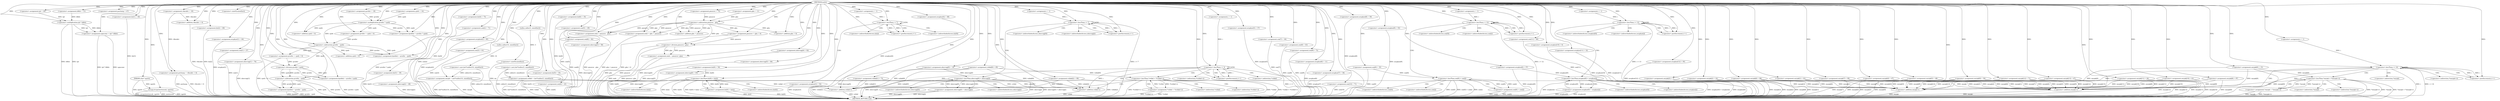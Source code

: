 digraph insfst {  
"4796153459164963464" [label = "(METHOD,insfst)" ]
"4796153459164964031" [label = "(METHOD_RETURN,void)" ]
"4796153459164963465" [label = "(PARAM,char* xgslrh)" ]
"4796153459164963469" [label = "(<operator>.assignment,qvwfev = 18)" ]
"4796153459164963474" [label = "(<operator>.assignment,tjd = 49)" ]
"4796153459164963478" [label = "(<operator>.assignment,porloanp = 47)" ]
"4796153459164963483" [label = "(<operator>.assignment,vlksuktv = 30)" ]
"4796153459164963489" [label = "(<operator>.assignment,bfkth = 13)" ]
"4796153459164963493" [label = "(<operator>.assignment,nryghye[0] = 57)" ]
"4796153459164963498" [label = "(<operator>.assignment,fyi[0] = 54)" ]
"4796153459164963504" [label = "(<operator>.assignment,fyi[1] = 40)" ]
"4796153459164963509" [label = "(<operator>.assignment,fyi[2] = 68)" ]
"4796153459164963514" [label = "(<operator>.assignment,vzhkd = (int*)calloc(3, sizeof(int)))" ]
"4796153459164963516" [label = "(<operator>.cast,(int*)calloc(3, sizeof(int)))" ]
"4796153459164963518" [label = "(calloc,calloc(3, sizeof(int)))" ]
"4796153459164963520" [label = "(<operator>.sizeOf,sizeof(int))" ]
"4796153459164963522" [label = "(<operator>.assignment,porloanp = vlksuktv + 6)" ]
"4796153459164963524" [label = "(<operator>.addition,vlksuktv + 6)" ]
"4796153459164963529" [label = "(<operator>.assignment,cjatb = 14)" ]
"4796153459164963532" [label = "(<operator>.assignment,nryghye[1] = 44)" ]
"4796153459164963538" [label = "(<operator>.assignment,pmzzcw = 75)" ]
"4796153459164963541" [label = "(<operator>.assignment,soe[0] = 35)" ]
"4796153459164963546" [label = "(<operator>.assignment,nbnvrqq[0] = 14)" ]
"4796153459164963552" [label = "(<operator>.assignment,hjuiblnl = qvwfev * cjatb)" ]
"4796153459164963554" [label = "(<operator>.multiplication,qvwfev * cjatb)" ]
"4796153459164963557" [label = "(<operator>.assignment,vzhkd[0] = 85)" ]
"4796153459164963562" [label = "(<operator>.assignment,soe[1] = 27)" ]
"4796153459164963567" [label = "(<operator>.assignment,nbnvrqq[1] = 76)" ]
"4796153459164963573" [label = "(strcpy,strcpy(mwtxxuub, xgslrh))" ]
"4796153459164963576" [label = "(<operator>.assignment,qvwfev = cjatb + 6)" ]
"4796153459164963578" [label = "(<operator>.addition,cjatb + 6)" ]
"4796153459164963581" [label = "(<operator>.assignment,hjuiblnl = qvwfev - cjatb)" ]
"4796153459164963583" [label = "(<operator>.subtraction,qvwfev - cjatb)" ]
"4796153459164963586" [label = "(<operator>.assignment,sgmcomi = tjd * bfkth)" ]
"4796153459164963588" [label = "(<operator>.multiplication,tjd * bfkth)" ]
"4796153459164963591" [label = "(<operator>.assignment,fyi[3] = 39)" ]
"4796153459164963596" [label = "(<operator>.assignment,nbnvrqq[2] = 48)" ]
"4796153459164963601" [label = "(<operator>.assignment,fyi[4] = 75)" ]
"4796153459164963606" [label = "(<operator>.assignment,soe[2] = 71)" ]
"4796153459164963611" [label = "(<operator>.assignment,nryghye[2] = 85)" ]
"4796153459164963616" [label = "(<operator>.assignment,vzhkd[1] = 73)" ]
"4796153459164963621" [label = "(<operator>.assignment,qvwfev = cjatb + 6)" ]
"4796153459164963623" [label = "(<operator>.addition,cjatb + 6)" ]
"4796153459164963626" [label = "(<operator>.assignment,soe[3] = 61)" ]
"4796153459164963631" [label = "(<operator>.assignment,oxyipk = (int*)calloc(14, sizeof(int)))" ]
"4796153459164963633" [label = "(<operator>.cast,(int*)calloc(14, sizeof(int)))" ]
"4796153459164963635" [label = "(calloc,calloc(14, sizeof(int)))" ]
"4796153459164963637" [label = "(<operator>.sizeOf,sizeof(int))" ]
"4796153459164963639" [label = "(<operator>.assignment,hjuiblnl = qvwfev / cjatb)" ]
"4796153459164963641" [label = "(<operator>.division,qvwfev / cjatb)" ]
"4796153459164963644" [label = "(<operator>.assignment,fyi[5] = 35)" ]
"4796153459164963649" [label = "(<operator>.assignment,soe[4] = 23)" ]
"4796153459164963654" [label = "(<operator>.assignment,fyi[6] = 35)" ]
"4796153459164963659" [label = "(<operator>.assignment,soe[5] = 49)" ]
"4796153459164963664" [label = "(<operator>.assignment,soe[6] = 82)" ]
"4796153459164963669" [label = "(<operator>.assignment,nbnvrqq[3] = 58)" ]
"4796153459164963675" [label = "(<operator>.assignment,glm = 11)" ]
"4796153459164963678" [label = "(<operator>.assignment,oxyipk[0] = 15)" ]
"4796153459164963683" [label = "(<operator>.assignment,nbnvrqq[4] = 82)" ]
"4796153459164963689" [label = "(<operator>.assignment,nbnvrqq[5] = 66)" ]
"4796153459164963694" [label = "(<operator>.assignment,oxyipk[1] = 81)" ]
"4796153459164963699" [label = "(<operator>.assignment,nbnvrqq[6] = 65)" ]
"4796153459164963704" [label = "(<operator>.assignment,nryghye[3] = 54)" ]
"4796153459164963709" [label = "(<operator>.assignment,emk = pmzzcw - glm)" ]
"4796153459164963711" [label = "(<operator>.subtraction,pmzzcw - glm)" ]
"4796153459164963714" [label = "(<operator>.assignment,nryghye[4] = 68)" ]
"4796153459164963721" [label = "(<operator>.assignment,i = 1)" ]
"4796153459164963724" [label = "(<operator>.lessThan,i < 7)" ]
"4796153459164963727" [label = "(<operator>.postIncrement,i++)" ]
"4796153459164963731" [label = "(<operator>.lessThan,fyi[0] < fyi[i])" ]
"4796153459164963739" [label = "(<operator>.assignment,fyi[0] = fyi[i])" ]
"4796153459164963746" [label = "(<operator>.assignment,emk = glm + pmzzcw)" ]
"4796153459164963748" [label = "(<operator>.addition,glm + pmzzcw)" ]
"4796153459164963751" [label = "(<operator>.assignment,pmzzcw = glm + 6)" ]
"4796153459164963753" [label = "(<operator>.addition,glm + 6)" ]
"4796153459164963756" [label = "(<operator>.assignment,emk = pmzzcw / glm)" ]
"4796153459164963758" [label = "(<operator>.division,pmzzcw / glm)" ]
"4796153459164963761" [label = "(<operator>.assignment,vzhkd[2] = 99)" ]
"4796153459164963766" [label = "(<operator>.assignment,hjuiblnl = qvwfev - cjatb)" ]
"4796153459164963768" [label = "(<operator>.subtraction,qvwfev - cjatb)" ]
"4796153459164963771" [label = "(<operator>.assignment,nryghye[5] = 57)" ]
"4796153459164963778" [label = "(<operator>.assignment,i = 1)" ]
"4796153459164963781" [label = "(<operator>.lessThan,i < 7)" ]
"4796153459164963784" [label = "(<operator>.postIncrement,i++)" ]
"4796153459164963788" [label = "(<operator>.lessThan,nbnvrqq[0] < nbnvrqq[i])" ]
"4796153459164963796" [label = "(<operator>.assignment,nbnvrqq[0] = nbnvrqq[i])" ]
"4796153459164963803" [label = "(<operator>.assignment,soe[7] = 44)" ]
"4796153459164963808" [label = "(<operator>.assignment,soe[8] = 63)" ]
"4796153459164963813" [label = "(<operator>.assignment,oxyipk[2] = 22)" ]
"4796153459164963818" [label = "(<operator>.assignment,soe[9] = 72)" ]
"4796153459164963825" [label = "(<operator>.assignment,i = 1)" ]
"4796153459164963828" [label = "(<operator>.lessThan,i < 3)" ]
"4796153459164963831" [label = "(<operator>.postIncrement,i++)" ]
"4796153459164963835" [label = "(<operator>.lessThan,*vzhkd < *(vzhkd+i))" ]
"4796153459164963839" [label = "(<operator>.addition,vzhkd+i)" ]
"4796153459164963843" [label = "(<operator>.assignment,*vzhkd = *(vzhkd+i))" ]
"4796153459164963847" [label = "(<operator>.addition,vzhkd+i)" ]
"4796153459164963850" [label = "(<operator>.assignment,nryghye[6] = 11)" ]
"4796153459164963855" [label = "(<operator>.assignment,oxyipk[3] = 7)" ]
"4796153459164963860" [label = "(<operator>.assignment,nryghye[7] = 36)" ]
"4796153459164963865" [label = "(<operator>.assignment,soe[10] = 71)" ]
"4796153459164963870" [label = "(<operator>.assignment,oxyipk[4] = 47)" ]
"4796153459164963875" [label = "(<operator>.assignment,oxyipk[5] = 48)" ]
"4796153459164963880" [label = "(<operator>.assignment,nryghye[8] = 59)" ]
"4796153459164963885" [label = "(<operator>.assignment,nryghye[9] = 93)" ]
"4796153459164963890" [label = "(<operator>.assignment,oxyipk[6] = 88)" ]
"4796153459164963895" [label = "(<operator>.assignment,soe[11] = 89)" ]
"4796153459164963900" [label = "(<operator>.assignment,nryghye[10] = 6)" ]
"4796153459164963905" [label = "(<operator>.assignment,nryghye[11] = 32)" ]
"4796153459164963912" [label = "(<operator>.assignment,i = 1)" ]
"4796153459164963915" [label = "(<operator>.lessThan,i < 12)" ]
"4796153459164963918" [label = "(<operator>.postIncrement,i++)" ]
"4796153459164963922" [label = "(<operator>.lessThan,soe[0] < soe[i])" ]
"4796153459164963930" [label = "(<operator>.assignment,soe[0] = soe[i])" ]
"4796153459164963937" [label = "(<operator>.assignment,nryghye[12] = 95)" ]
"4796153459164963944" [label = "(<operator>.assignment,i = 1)" ]
"4796153459164963947" [label = "(<operator>.lessThan,i < 13)" ]
"4796153459164963950" [label = "(<operator>.postIncrement,i++)" ]
"4796153459164963954" [label = "(<operator>.lessThan,nryghye[0] < nryghye[i])" ]
"4796153459164963962" [label = "(<operator>.assignment,nryghye[0] = nryghye[i])" ]
"4796153459164963969" [label = "(<operator>.assignment,oxyipk[7] = 99)" ]
"4796153459164963974" [label = "(<operator>.assignment,oxyipk[8] = 97)" ]
"4796153459164963979" [label = "(<operator>.assignment,oxyipk[9] = 50)" ]
"4796153459164963984" [label = "(<operator>.assignment,oxyipk[10] = 61)" ]
"4796153459164963989" [label = "(<operator>.assignment,oxyipk[11] = 26)" ]
"4796153459164963994" [label = "(<operator>.assignment,oxyipk[12] = 71)" ]
"4796153459164963999" [label = "(<operator>.assignment,oxyipk[13] = 67)" ]
"4796153459164964006" [label = "(<operator>.assignment,i = 1)" ]
"4796153459164964009" [label = "(<operator>.lessThan,i < 14)" ]
"4796153459164964012" [label = "(<operator>.postIncrement,i++)" ]
"4796153459164964016" [label = "(<operator>.lessThan,*oxyipk < *(oxyipk+i))" ]
"4796153459164964020" [label = "(<operator>.addition,oxyipk+i)" ]
"4796153459164964024" [label = "(<operator>.assignment,*oxyipk = *(oxyipk+i))" ]
"4796153459164964028" [label = "(<operator>.addition,oxyipk+i)" ]
"4796153459164963732" [label = "(<operator>.indirectIndexAccess,fyi[0])" ]
"4796153459164963735" [label = "(<operator>.indirectIndexAccess,fyi[i])" ]
"4796153459164963740" [label = "(<operator>.indirectIndexAccess,fyi[0])" ]
"4796153459164963743" [label = "(<operator>.indirectIndexAccess,fyi[i])" ]
"4796153459164963789" [label = "(<operator>.indirectIndexAccess,nbnvrqq[0])" ]
"4796153459164963792" [label = "(<operator>.indirectIndexAccess,nbnvrqq[i])" ]
"4796153459164963797" [label = "(<operator>.indirectIndexAccess,nbnvrqq[0])" ]
"4796153459164963800" [label = "(<operator>.indirectIndexAccess,nbnvrqq[i])" ]
"4796153459164963836" [label = "(<operator>.indirection,*vzhkd)" ]
"4796153459164963838" [label = "(<operator>.indirection,*(vzhkd+i))" ]
"4796153459164963844" [label = "(<operator>.indirection,*vzhkd)" ]
"4796153459164963846" [label = "(<operator>.indirection,*(vzhkd+i))" ]
"4796153459164963923" [label = "(<operator>.indirectIndexAccess,soe[0])" ]
"4796153459164963926" [label = "(<operator>.indirectIndexAccess,soe[i])" ]
"4796153459164963931" [label = "(<operator>.indirectIndexAccess,soe[0])" ]
"4796153459164963934" [label = "(<operator>.indirectIndexAccess,soe[i])" ]
"4796153459164963955" [label = "(<operator>.indirectIndexAccess,nryghye[0])" ]
"4796153459164963958" [label = "(<operator>.indirectIndexAccess,nryghye[i])" ]
"4796153459164963963" [label = "(<operator>.indirectIndexAccess,nryghye[0])" ]
"4796153459164963966" [label = "(<operator>.indirectIndexAccess,nryghye[i])" ]
"4796153459164964017" [label = "(<operator>.indirection,*oxyipk)" ]
"4796153459164964019" [label = "(<operator>.indirection,*(oxyipk+i))" ]
"4796153459164964025" [label = "(<operator>.indirection,*oxyipk)" ]
"4796153459164964027" [label = "(<operator>.indirection,*(oxyipk+i))" ]
  "4796153459164963880" -> "4796153459164964031"  [ label = "DDG: nryghye[8]"] 
  "4796153459164963922" -> "4796153459164964031"  [ label = "DDG: soe[0]"] 
  "4796153459164963922" -> "4796153459164964031"  [ label = "DDG: soe[0] < soe[i]"] 
  "4796153459164963969" -> "4796153459164964031"  [ label = "DDG: oxyipk[7]"] 
  "4796153459164963557" -> "4796153459164964031"  [ label = "DDG: vzhkd[0]"] 
  "4796153459164963796" -> "4796153459164964031"  [ label = "DDG: nbnvrqq[i]"] 
  "4796153459164963621" -> "4796153459164964031"  [ label = "DDG: cjatb + 6"] 
  "4796153459164963937" -> "4796153459164964031"  [ label = "DDG: nryghye[12]"] 
  "4796153459164963639" -> "4796153459164964031"  [ label = "DDG: qvwfev / cjatb"] 
  "4796153459164963541" -> "4796153459164964031"  [ label = "DDG: soe[0]"] 
  "4796153459164963994" -> "4796153459164964031"  [ label = "DDG: oxyipk[12]"] 
  "4796153459164963586" -> "4796153459164964031"  [ label = "DDG: tjd * bfkth"] 
  "4796153459164963546" -> "4796153459164964031"  [ label = "DDG: nbnvrqq[0]"] 
  "4796153459164963588" -> "4796153459164964031"  [ label = "DDG: bfkth"] 
  "4796153459164963509" -> "4796153459164964031"  [ label = "DDG: fyi[2]"] 
  "4796153459164964016" -> "4796153459164964031"  [ label = "DDG: *(oxyipk+i)"] 
  "4796153459164963746" -> "4796153459164964031"  [ label = "DDG: glm + pmzzcw"] 
  "4796153459164963669" -> "4796153459164964031"  [ label = "DDG: nbnvrqq[3]"] 
  "4796153459164963766" -> "4796153459164964031"  [ label = "DDG: hjuiblnl"] 
  "4796153459164964024" -> "4796153459164964031"  [ label = "DDG: *oxyipk"] 
  "4796153459164963788" -> "4796153459164964031"  [ label = "DDG: nbnvrqq[i]"] 
  "4796153459164964016" -> "4796153459164964031"  [ label = "DDG: *oxyipk"] 
  "4796153459164963954" -> "4796153459164964031"  [ label = "DDG: nryghye[0] < nryghye[i]"] 
  "4796153459164963847" -> "4796153459164964031"  [ label = "DDG: vzhkd"] 
  "4796153459164963631" -> "4796153459164964031"  [ label = "DDG: oxyipk"] 
  "4796153459164963771" -> "4796153459164964031"  [ label = "DDG: nryghye[5]"] 
  "4796153459164963649" -> "4796153459164964031"  [ label = "DDG: soe[4]"] 
  "4796153459164963659" -> "4796153459164964031"  [ label = "DDG: soe[5]"] 
  "4796153459164963989" -> "4796153459164964031"  [ label = "DDG: oxyipk[11]"] 
  "4796153459164963524" -> "4796153459164964031"  [ label = "DDG: vlksuktv"] 
  "4796153459164963731" -> "4796153459164964031"  [ label = "DDG: fyi[i]"] 
  "4796153459164964016" -> "4796153459164964031"  [ label = "DDG: *oxyipk < *(oxyipk+i)"] 
  "4796153459164963596" -> "4796153459164964031"  [ label = "DDG: nbnvrqq[2]"] 
  "4796153459164963843" -> "4796153459164964031"  [ label = "DDG: *(vzhkd+i)"] 
  "4796153459164963731" -> "4796153459164964031"  [ label = "DDG: fyi[0]"] 
  "4796153459164963999" -> "4796153459164964031"  [ label = "DDG: oxyipk[13]"] 
  "4796153459164963498" -> "4796153459164964031"  [ label = "DDG: fyi[0]"] 
  "4796153459164964009" -> "4796153459164964031"  [ label = "DDG: i < 14"] 
  "4796153459164963962" -> "4796153459164964031"  [ label = "DDG: nryghye[0]"] 
  "4796153459164963588" -> "4796153459164964031"  [ label = "DDG: tjd"] 
  "4796153459164963761" -> "4796153459164964031"  [ label = "DDG: vzhkd[2]"] 
  "4796153459164963974" -> "4796153459164964031"  [ label = "DDG: oxyipk[8]"] 
  "4796153459164963522" -> "4796153459164964031"  [ label = "DDG: vlksuktv + 6"] 
  "4796153459164963922" -> "4796153459164964031"  [ label = "DDG: soe[i]"] 
  "4796153459164963552" -> "4796153459164964031"  [ label = "DDG: qvwfev * cjatb"] 
  "4796153459164963704" -> "4796153459164964031"  [ label = "DDG: nryghye[3]"] 
  "4796153459164963954" -> "4796153459164964031"  [ label = "DDG: nryghye[0]"] 
  "4796153459164963875" -> "4796153459164964031"  [ label = "DDG: oxyipk[5]"] 
  "4796153459164963739" -> "4796153459164964031"  [ label = "DDG: fyi[i]"] 
  "4796153459164963514" -> "4796153459164964031"  [ label = "DDG: (int*)calloc(3, sizeof(int))"] 
  "4796153459164963626" -> "4796153459164964031"  [ label = "DDG: soe[3]"] 
  "4796153459164963756" -> "4796153459164964031"  [ label = "DDG: pmzzcw / glm"] 
  "4796153459164964020" -> "4796153459164964031"  [ label = "DDG: oxyipk"] 
  "4796153459164963586" -> "4796153459164964031"  [ label = "DDG: sgmcomi"] 
  "4796153459164963803" -> "4796153459164964031"  [ label = "DDG: soe[7]"] 
  "4796153459164963694" -> "4796153459164964031"  [ label = "DDG: oxyipk[1]"] 
  "4796153459164963768" -> "4796153459164964031"  [ label = "DDG: cjatb"] 
  "4796153459164963835" -> "4796153459164964031"  [ label = "DDG: *vzhkd"] 
  "4796153459164963835" -> "4796153459164964031"  [ label = "DDG: *vzhkd < *(vzhkd+i)"] 
  "4796153459164963865" -> "4796153459164964031"  [ label = "DDG: soe[10]"] 
  "4796153459164963601" -> "4796153459164964031"  [ label = "DDG: fyi[4]"] 
  "4796153459164963930" -> "4796153459164964031"  [ label = "DDG: soe[i]"] 
  "4796153459164963689" -> "4796153459164964031"  [ label = "DDG: nbnvrqq[5]"] 
  "4796153459164963839" -> "4796153459164964031"  [ label = "DDG: vzhkd"] 
  "4796153459164963756" -> "4796153459164964031"  [ label = "DDG: emk"] 
  "4796153459164963813" -> "4796153459164964031"  [ label = "DDG: oxyipk[2]"] 
  "4796153459164963532" -> "4796153459164964031"  [ label = "DDG: nryghye[1]"] 
  "4796153459164963818" -> "4796153459164964031"  [ label = "DDG: soe[9]"] 
  "4796153459164963514" -> "4796153459164964031"  [ label = "DDG: vzhkd"] 
  "4796153459164963573" -> "4796153459164964031"  [ label = "DDG: xgslrh"] 
  "4796153459164963758" -> "4796153459164964031"  [ label = "DDG: pmzzcw"] 
  "4796153459164963781" -> "4796153459164964031"  [ label = "DDG: i < 7"] 
  "4796153459164963766" -> "4796153459164964031"  [ label = "DDG: qvwfev - cjatb"] 
  "4796153459164963678" -> "4796153459164964031"  [ label = "DDG: oxyipk[0]"] 
  "4796153459164964028" -> "4796153459164964031"  [ label = "DDG: oxyipk"] 
  "4796153459164963562" -> "4796153459164964031"  [ label = "DDG: soe[1]"] 
  "4796153459164964024" -> "4796153459164964031"  [ label = "DDG: *(oxyipk+i)"] 
  "4796153459164963828" -> "4796153459164964031"  [ label = "DDG: i < 3"] 
  "4796153459164963731" -> "4796153459164964031"  [ label = "DDG: fyi[0] < fyi[i]"] 
  "4796153459164963984" -> "4796153459164964031"  [ label = "DDG: oxyipk[10]"] 
  "4796153459164963843" -> "4796153459164964031"  [ label = "DDG: *vzhkd"] 
  "4796153459164963885" -> "4796153459164964031"  [ label = "DDG: nryghye[9]"] 
  "4796153459164963739" -> "4796153459164964031"  [ label = "DDG: fyi[0]"] 
  "4796153459164963465" -> "4796153459164964031"  [ label = "DDG: xgslrh"] 
  "4796153459164963714" -> "4796153459164964031"  [ label = "DDG: nryghye[4]"] 
  "4796153459164963637" -> "4796153459164964031"  [ label = "DDG: int"] 
  "4796153459164963962" -> "4796153459164964031"  [ label = "DDG: nryghye[i]"] 
  "4796153459164963616" -> "4796153459164964031"  [ label = "DDG: vzhkd[1]"] 
  "4796153459164963644" -> "4796153459164964031"  [ label = "DDG: fyi[5]"] 
  "4796153459164963493" -> "4796153459164964031"  [ label = "DDG: nryghye[0]"] 
  "4796153459164963758" -> "4796153459164964031"  [ label = "DDG: glm"] 
  "4796153459164963683" -> "4796153459164964031"  [ label = "DDG: nbnvrqq[4]"] 
  "4796153459164963860" -> "4796153459164964031"  [ label = "DDG: nryghye[7]"] 
  "4796153459164963788" -> "4796153459164964031"  [ label = "DDG: nbnvrqq[0] < nbnvrqq[i]"] 
  "4796153459164963905" -> "4796153459164964031"  [ label = "DDG: nryghye[11]"] 
  "4796153459164963699" -> "4796153459164964031"  [ label = "DDG: nbnvrqq[6]"] 
  "4796153459164963709" -> "4796153459164964031"  [ label = "DDG: pmzzcw - glm"] 
  "4796153459164963900" -> "4796153459164964031"  [ label = "DDG: nryghye[10]"] 
  "4796153459164963947" -> "4796153459164964031"  [ label = "DDG: i < 13"] 
  "4796153459164963954" -> "4796153459164964031"  [ label = "DDG: nryghye[i]"] 
  "4796153459164963870" -> "4796153459164964031"  [ label = "DDG: oxyipk[4]"] 
  "4796153459164963930" -> "4796153459164964031"  [ label = "DDG: soe[0]"] 
  "4796153459164963890" -> "4796153459164964031"  [ label = "DDG: oxyipk[6]"] 
  "4796153459164963591" -> "4796153459164964031"  [ label = "DDG: fyi[3]"] 
  "4796153459164963808" -> "4796153459164964031"  [ label = "DDG: soe[8]"] 
  "4796153459164963654" -> "4796153459164964031"  [ label = "DDG: fyi[6]"] 
  "4796153459164963611" -> "4796153459164964031"  [ label = "DDG: nryghye[2]"] 
  "4796153459164963850" -> "4796153459164964031"  [ label = "DDG: nryghye[6]"] 
  "4796153459164964009" -> "4796153459164964031"  [ label = "DDG: i"] 
  "4796153459164963895" -> "4796153459164964031"  [ label = "DDG: soe[11]"] 
  "4796153459164963796" -> "4796153459164964031"  [ label = "DDG: nbnvrqq[0]"] 
  "4796153459164963915" -> "4796153459164964031"  [ label = "DDG: i < 12"] 
  "4796153459164963633" -> "4796153459164964031"  [ label = "DDG: calloc(14, sizeof(int))"] 
  "4796153459164963631" -> "4796153459164964031"  [ label = "DDG: (int*)calloc(14, sizeof(int))"] 
  "4796153459164963751" -> "4796153459164964031"  [ label = "DDG: glm + 6"] 
  "4796153459164963788" -> "4796153459164964031"  [ label = "DDG: nbnvrqq[0]"] 
  "4796153459164963835" -> "4796153459164964031"  [ label = "DDG: *(vzhkd+i)"] 
  "4796153459164963606" -> "4796153459164964031"  [ label = "DDG: soe[2]"] 
  "4796153459164963855" -> "4796153459164964031"  [ label = "DDG: oxyipk[3]"] 
  "4796153459164963979" -> "4796153459164964031"  [ label = "DDG: oxyipk[9]"] 
  "4796153459164963567" -> "4796153459164964031"  [ label = "DDG: nbnvrqq[1]"] 
  "4796153459164963516" -> "4796153459164964031"  [ label = "DDG: calloc(3, sizeof(int))"] 
  "4796153459164963504" -> "4796153459164964031"  [ label = "DDG: fyi[1]"] 
  "4796153459164963768" -> "4796153459164964031"  [ label = "DDG: qvwfev"] 
  "4796153459164963522" -> "4796153459164964031"  [ label = "DDG: porloanp"] 
  "4796153459164963573" -> "4796153459164964031"  [ label = "DDG: strcpy(mwtxxuub, xgslrh)"] 
  "4796153459164963664" -> "4796153459164964031"  [ label = "DDG: soe[6]"] 
  "4796153459164963573" -> "4796153459164964031"  [ label = "DDG: mwtxxuub"] 
  "4796153459164963464" -> "4796153459164963465"  [ label = "DDG: "] 
  "4796153459164963464" -> "4796153459164963469"  [ label = "DDG: "] 
  "4796153459164963464" -> "4796153459164963474"  [ label = "DDG: "] 
  "4796153459164963464" -> "4796153459164963478"  [ label = "DDG: "] 
  "4796153459164963464" -> "4796153459164963483"  [ label = "DDG: "] 
  "4796153459164963464" -> "4796153459164963489"  [ label = "DDG: "] 
  "4796153459164963464" -> "4796153459164963493"  [ label = "DDG: "] 
  "4796153459164963464" -> "4796153459164963498"  [ label = "DDG: "] 
  "4796153459164963464" -> "4796153459164963504"  [ label = "DDG: "] 
  "4796153459164963464" -> "4796153459164963509"  [ label = "DDG: "] 
  "4796153459164963516" -> "4796153459164963514"  [ label = "DDG: calloc(3, sizeof(int))"] 
  "4796153459164963464" -> "4796153459164963514"  [ label = "DDG: "] 
  "4796153459164963518" -> "4796153459164963516"  [ label = "DDG: 3"] 
  "4796153459164963464" -> "4796153459164963518"  [ label = "DDG: "] 
  "4796153459164963464" -> "4796153459164963520"  [ label = "DDG: "] 
  "4796153459164963483" -> "4796153459164963522"  [ label = "DDG: vlksuktv"] 
  "4796153459164963464" -> "4796153459164963522"  [ label = "DDG: "] 
  "4796153459164963483" -> "4796153459164963524"  [ label = "DDG: vlksuktv"] 
  "4796153459164963464" -> "4796153459164963524"  [ label = "DDG: "] 
  "4796153459164963464" -> "4796153459164963529"  [ label = "DDG: "] 
  "4796153459164963464" -> "4796153459164963532"  [ label = "DDG: "] 
  "4796153459164963464" -> "4796153459164963538"  [ label = "DDG: "] 
  "4796153459164963464" -> "4796153459164963541"  [ label = "DDG: "] 
  "4796153459164963464" -> "4796153459164963546"  [ label = "DDG: "] 
  "4796153459164963554" -> "4796153459164963552"  [ label = "DDG: qvwfev"] 
  "4796153459164963554" -> "4796153459164963552"  [ label = "DDG: cjatb"] 
  "4796153459164963464" -> "4796153459164963552"  [ label = "DDG: "] 
  "4796153459164963469" -> "4796153459164963554"  [ label = "DDG: qvwfev"] 
  "4796153459164963464" -> "4796153459164963554"  [ label = "DDG: "] 
  "4796153459164963529" -> "4796153459164963554"  [ label = "DDG: cjatb"] 
  "4796153459164963464" -> "4796153459164963557"  [ label = "DDG: "] 
  "4796153459164963464" -> "4796153459164963562"  [ label = "DDG: "] 
  "4796153459164963464" -> "4796153459164963567"  [ label = "DDG: "] 
  "4796153459164963464" -> "4796153459164963573"  [ label = "DDG: "] 
  "4796153459164963465" -> "4796153459164963573"  [ label = "DDG: xgslrh"] 
  "4796153459164963554" -> "4796153459164963576"  [ label = "DDG: cjatb"] 
  "4796153459164963464" -> "4796153459164963576"  [ label = "DDG: "] 
  "4796153459164963554" -> "4796153459164963578"  [ label = "DDG: cjatb"] 
  "4796153459164963464" -> "4796153459164963578"  [ label = "DDG: "] 
  "4796153459164963583" -> "4796153459164963581"  [ label = "DDG: qvwfev"] 
  "4796153459164963583" -> "4796153459164963581"  [ label = "DDG: cjatb"] 
  "4796153459164963464" -> "4796153459164963581"  [ label = "DDG: "] 
  "4796153459164963576" -> "4796153459164963583"  [ label = "DDG: qvwfev"] 
  "4796153459164963464" -> "4796153459164963583"  [ label = "DDG: "] 
  "4796153459164963554" -> "4796153459164963583"  [ label = "DDG: cjatb"] 
  "4796153459164963588" -> "4796153459164963586"  [ label = "DDG: tjd"] 
  "4796153459164963588" -> "4796153459164963586"  [ label = "DDG: bfkth"] 
  "4796153459164963464" -> "4796153459164963586"  [ label = "DDG: "] 
  "4796153459164963474" -> "4796153459164963588"  [ label = "DDG: tjd"] 
  "4796153459164963464" -> "4796153459164963588"  [ label = "DDG: "] 
  "4796153459164963489" -> "4796153459164963588"  [ label = "DDG: bfkth"] 
  "4796153459164963464" -> "4796153459164963591"  [ label = "DDG: "] 
  "4796153459164963464" -> "4796153459164963596"  [ label = "DDG: "] 
  "4796153459164963464" -> "4796153459164963601"  [ label = "DDG: "] 
  "4796153459164963464" -> "4796153459164963606"  [ label = "DDG: "] 
  "4796153459164963464" -> "4796153459164963611"  [ label = "DDG: "] 
  "4796153459164963464" -> "4796153459164963616"  [ label = "DDG: "] 
  "4796153459164963583" -> "4796153459164963621"  [ label = "DDG: cjatb"] 
  "4796153459164963464" -> "4796153459164963621"  [ label = "DDG: "] 
  "4796153459164963583" -> "4796153459164963623"  [ label = "DDG: cjatb"] 
  "4796153459164963464" -> "4796153459164963623"  [ label = "DDG: "] 
  "4796153459164963464" -> "4796153459164963626"  [ label = "DDG: "] 
  "4796153459164963633" -> "4796153459164963631"  [ label = "DDG: calloc(14, sizeof(int))"] 
  "4796153459164963464" -> "4796153459164963631"  [ label = "DDG: "] 
  "4796153459164963635" -> "4796153459164963633"  [ label = "DDG: 14"] 
  "4796153459164963464" -> "4796153459164963635"  [ label = "DDG: "] 
  "4796153459164963464" -> "4796153459164963637"  [ label = "DDG: "] 
  "4796153459164963641" -> "4796153459164963639"  [ label = "DDG: qvwfev"] 
  "4796153459164963641" -> "4796153459164963639"  [ label = "DDG: cjatb"] 
  "4796153459164963464" -> "4796153459164963639"  [ label = "DDG: "] 
  "4796153459164963621" -> "4796153459164963641"  [ label = "DDG: qvwfev"] 
  "4796153459164963464" -> "4796153459164963641"  [ label = "DDG: "] 
  "4796153459164963583" -> "4796153459164963641"  [ label = "DDG: cjatb"] 
  "4796153459164963464" -> "4796153459164963644"  [ label = "DDG: "] 
  "4796153459164963464" -> "4796153459164963649"  [ label = "DDG: "] 
  "4796153459164963464" -> "4796153459164963654"  [ label = "DDG: "] 
  "4796153459164963464" -> "4796153459164963659"  [ label = "DDG: "] 
  "4796153459164963464" -> "4796153459164963664"  [ label = "DDG: "] 
  "4796153459164963464" -> "4796153459164963669"  [ label = "DDG: "] 
  "4796153459164963464" -> "4796153459164963675"  [ label = "DDG: "] 
  "4796153459164963464" -> "4796153459164963678"  [ label = "DDG: "] 
  "4796153459164963464" -> "4796153459164963683"  [ label = "DDG: "] 
  "4796153459164963464" -> "4796153459164963689"  [ label = "DDG: "] 
  "4796153459164963464" -> "4796153459164963694"  [ label = "DDG: "] 
  "4796153459164963464" -> "4796153459164963699"  [ label = "DDG: "] 
  "4796153459164963464" -> "4796153459164963704"  [ label = "DDG: "] 
  "4796153459164963711" -> "4796153459164963709"  [ label = "DDG: pmzzcw"] 
  "4796153459164963711" -> "4796153459164963709"  [ label = "DDG: glm"] 
  "4796153459164963464" -> "4796153459164963709"  [ label = "DDG: "] 
  "4796153459164963538" -> "4796153459164963711"  [ label = "DDG: pmzzcw"] 
  "4796153459164963464" -> "4796153459164963711"  [ label = "DDG: "] 
  "4796153459164963675" -> "4796153459164963711"  [ label = "DDG: glm"] 
  "4796153459164963464" -> "4796153459164963714"  [ label = "DDG: "] 
  "4796153459164963464" -> "4796153459164963721"  [ label = "DDG: "] 
  "4796153459164963721" -> "4796153459164963724"  [ label = "DDG: i"] 
  "4796153459164963727" -> "4796153459164963724"  [ label = "DDG: i"] 
  "4796153459164963464" -> "4796153459164963724"  [ label = "DDG: "] 
  "4796153459164963724" -> "4796153459164963727"  [ label = "DDG: i"] 
  "4796153459164963464" -> "4796153459164963727"  [ label = "DDG: "] 
  "4796153459164963739" -> "4796153459164963731"  [ label = "DDG: fyi[0]"] 
  "4796153459164963498" -> "4796153459164963731"  [ label = "DDG: fyi[0]"] 
  "4796153459164963731" -> "4796153459164963739"  [ label = "DDG: fyi[i]"] 
  "4796153459164963711" -> "4796153459164963746"  [ label = "DDG: glm"] 
  "4796153459164963464" -> "4796153459164963746"  [ label = "DDG: "] 
  "4796153459164963711" -> "4796153459164963746"  [ label = "DDG: pmzzcw"] 
  "4796153459164963711" -> "4796153459164963748"  [ label = "DDG: glm"] 
  "4796153459164963464" -> "4796153459164963748"  [ label = "DDG: "] 
  "4796153459164963711" -> "4796153459164963748"  [ label = "DDG: pmzzcw"] 
  "4796153459164963464" -> "4796153459164963751"  [ label = "DDG: "] 
  "4796153459164963711" -> "4796153459164963751"  [ label = "DDG: glm"] 
  "4796153459164963464" -> "4796153459164963753"  [ label = "DDG: "] 
  "4796153459164963711" -> "4796153459164963753"  [ label = "DDG: glm"] 
  "4796153459164963758" -> "4796153459164963756"  [ label = "DDG: pmzzcw"] 
  "4796153459164963758" -> "4796153459164963756"  [ label = "DDG: glm"] 
  "4796153459164963464" -> "4796153459164963756"  [ label = "DDG: "] 
  "4796153459164963751" -> "4796153459164963758"  [ label = "DDG: pmzzcw"] 
  "4796153459164963464" -> "4796153459164963758"  [ label = "DDG: "] 
  "4796153459164963711" -> "4796153459164963758"  [ label = "DDG: glm"] 
  "4796153459164963464" -> "4796153459164963761"  [ label = "DDG: "] 
  "4796153459164963768" -> "4796153459164963766"  [ label = "DDG: qvwfev"] 
  "4796153459164963768" -> "4796153459164963766"  [ label = "DDG: cjatb"] 
  "4796153459164963464" -> "4796153459164963766"  [ label = "DDG: "] 
  "4796153459164963641" -> "4796153459164963768"  [ label = "DDG: qvwfev"] 
  "4796153459164963464" -> "4796153459164963768"  [ label = "DDG: "] 
  "4796153459164963641" -> "4796153459164963768"  [ label = "DDG: cjatb"] 
  "4796153459164963464" -> "4796153459164963771"  [ label = "DDG: "] 
  "4796153459164963464" -> "4796153459164963778"  [ label = "DDG: "] 
  "4796153459164963778" -> "4796153459164963781"  [ label = "DDG: i"] 
  "4796153459164963784" -> "4796153459164963781"  [ label = "DDG: i"] 
  "4796153459164963464" -> "4796153459164963781"  [ label = "DDG: "] 
  "4796153459164963781" -> "4796153459164963784"  [ label = "DDG: i"] 
  "4796153459164963464" -> "4796153459164963784"  [ label = "DDG: "] 
  "4796153459164963546" -> "4796153459164963788"  [ label = "DDG: nbnvrqq[0]"] 
  "4796153459164963796" -> "4796153459164963788"  [ label = "DDG: nbnvrqq[0]"] 
  "4796153459164963788" -> "4796153459164963796"  [ label = "DDG: nbnvrqq[i]"] 
  "4796153459164963464" -> "4796153459164963803"  [ label = "DDG: "] 
  "4796153459164963464" -> "4796153459164963808"  [ label = "DDG: "] 
  "4796153459164963464" -> "4796153459164963813"  [ label = "DDG: "] 
  "4796153459164963464" -> "4796153459164963818"  [ label = "DDG: "] 
  "4796153459164963464" -> "4796153459164963825"  [ label = "DDG: "] 
  "4796153459164963825" -> "4796153459164963828"  [ label = "DDG: i"] 
  "4796153459164963831" -> "4796153459164963828"  [ label = "DDG: i"] 
  "4796153459164963464" -> "4796153459164963828"  [ label = "DDG: "] 
  "4796153459164963464" -> "4796153459164963831"  [ label = "DDG: "] 
  "4796153459164963828" -> "4796153459164963831"  [ label = "DDG: i"] 
  "4796153459164963557" -> "4796153459164963835"  [ label = "DDG: vzhkd[0]"] 
  "4796153459164963843" -> "4796153459164963835"  [ label = "DDG: *vzhkd"] 
  "4796153459164963557" -> "4796153459164963839"  [ label = "DDG: vzhkd[0]"] 
  "4796153459164963761" -> "4796153459164963839"  [ label = "DDG: vzhkd[2]"] 
  "4796153459164963514" -> "4796153459164963839"  [ label = "DDG: vzhkd"] 
  "4796153459164963616" -> "4796153459164963839"  [ label = "DDG: vzhkd[1]"] 
  "4796153459164963464" -> "4796153459164963839"  [ label = "DDG: "] 
  "4796153459164963828" -> "4796153459164963839"  [ label = "DDG: i"] 
  "4796153459164963835" -> "4796153459164963843"  [ label = "DDG: *(vzhkd+i)"] 
  "4796153459164963557" -> "4796153459164963847"  [ label = "DDG: vzhkd[0]"] 
  "4796153459164963761" -> "4796153459164963847"  [ label = "DDG: vzhkd[2]"] 
  "4796153459164963616" -> "4796153459164963847"  [ label = "DDG: vzhkd[1]"] 
  "4796153459164963464" -> "4796153459164963847"  [ label = "DDG: "] 
  "4796153459164963514" -> "4796153459164963847"  [ label = "DDG: vzhkd"] 
  "4796153459164963828" -> "4796153459164963847"  [ label = "DDG: i"] 
  "4796153459164963464" -> "4796153459164963850"  [ label = "DDG: "] 
  "4796153459164963464" -> "4796153459164963855"  [ label = "DDG: "] 
  "4796153459164963464" -> "4796153459164963860"  [ label = "DDG: "] 
  "4796153459164963464" -> "4796153459164963865"  [ label = "DDG: "] 
  "4796153459164963464" -> "4796153459164963870"  [ label = "DDG: "] 
  "4796153459164963464" -> "4796153459164963875"  [ label = "DDG: "] 
  "4796153459164963464" -> "4796153459164963880"  [ label = "DDG: "] 
  "4796153459164963464" -> "4796153459164963885"  [ label = "DDG: "] 
  "4796153459164963464" -> "4796153459164963890"  [ label = "DDG: "] 
  "4796153459164963464" -> "4796153459164963895"  [ label = "DDG: "] 
  "4796153459164963464" -> "4796153459164963900"  [ label = "DDG: "] 
  "4796153459164963464" -> "4796153459164963905"  [ label = "DDG: "] 
  "4796153459164963464" -> "4796153459164963912"  [ label = "DDG: "] 
  "4796153459164963912" -> "4796153459164963915"  [ label = "DDG: i"] 
  "4796153459164963918" -> "4796153459164963915"  [ label = "DDG: i"] 
  "4796153459164963464" -> "4796153459164963915"  [ label = "DDG: "] 
  "4796153459164963915" -> "4796153459164963918"  [ label = "DDG: i"] 
  "4796153459164963464" -> "4796153459164963918"  [ label = "DDG: "] 
  "4796153459164963541" -> "4796153459164963922"  [ label = "DDG: soe[0]"] 
  "4796153459164963930" -> "4796153459164963922"  [ label = "DDG: soe[0]"] 
  "4796153459164963922" -> "4796153459164963930"  [ label = "DDG: soe[i]"] 
  "4796153459164963464" -> "4796153459164963937"  [ label = "DDG: "] 
  "4796153459164963464" -> "4796153459164963944"  [ label = "DDG: "] 
  "4796153459164963950" -> "4796153459164963947"  [ label = "DDG: i"] 
  "4796153459164963944" -> "4796153459164963947"  [ label = "DDG: i"] 
  "4796153459164963464" -> "4796153459164963947"  [ label = "DDG: "] 
  "4796153459164963947" -> "4796153459164963950"  [ label = "DDG: i"] 
  "4796153459164963464" -> "4796153459164963950"  [ label = "DDG: "] 
  "4796153459164963962" -> "4796153459164963954"  [ label = "DDG: nryghye[0]"] 
  "4796153459164963493" -> "4796153459164963954"  [ label = "DDG: nryghye[0]"] 
  "4796153459164963954" -> "4796153459164963962"  [ label = "DDG: nryghye[i]"] 
  "4796153459164963464" -> "4796153459164963969"  [ label = "DDG: "] 
  "4796153459164963464" -> "4796153459164963974"  [ label = "DDG: "] 
  "4796153459164963464" -> "4796153459164963979"  [ label = "DDG: "] 
  "4796153459164963464" -> "4796153459164963984"  [ label = "DDG: "] 
  "4796153459164963464" -> "4796153459164963989"  [ label = "DDG: "] 
  "4796153459164963464" -> "4796153459164963994"  [ label = "DDG: "] 
  "4796153459164963464" -> "4796153459164963999"  [ label = "DDG: "] 
  "4796153459164963464" -> "4796153459164964006"  [ label = "DDG: "] 
  "4796153459164964006" -> "4796153459164964009"  [ label = "DDG: i"] 
  "4796153459164964012" -> "4796153459164964009"  [ label = "DDG: i"] 
  "4796153459164963464" -> "4796153459164964009"  [ label = "DDG: "] 
  "4796153459164963464" -> "4796153459164964012"  [ label = "DDG: "] 
  "4796153459164964009" -> "4796153459164964012"  [ label = "DDG: i"] 
  "4796153459164963678" -> "4796153459164964016"  [ label = "DDG: oxyipk[0]"] 
  "4796153459164964024" -> "4796153459164964016"  [ label = "DDG: *oxyipk"] 
  "4796153459164963969" -> "4796153459164964020"  [ label = "DDG: oxyipk[7]"] 
  "4796153459164963994" -> "4796153459164964020"  [ label = "DDG: oxyipk[12]"] 
  "4796153459164963631" -> "4796153459164964020"  [ label = "DDG: oxyipk"] 
  "4796153459164963989" -> "4796153459164964020"  [ label = "DDG: oxyipk[11]"] 
  "4796153459164963999" -> "4796153459164964020"  [ label = "DDG: oxyipk[13]"] 
  "4796153459164963974" -> "4796153459164964020"  [ label = "DDG: oxyipk[8]"] 
  "4796153459164963875" -> "4796153459164964020"  [ label = "DDG: oxyipk[5]"] 
  "4796153459164963694" -> "4796153459164964020"  [ label = "DDG: oxyipk[1]"] 
  "4796153459164963813" -> "4796153459164964020"  [ label = "DDG: oxyipk[2]"] 
  "4796153459164963984" -> "4796153459164964020"  [ label = "DDG: oxyipk[10]"] 
  "4796153459164963855" -> "4796153459164964020"  [ label = "DDG: oxyipk[3]"] 
  "4796153459164963979" -> "4796153459164964020"  [ label = "DDG: oxyipk[9]"] 
  "4796153459164963678" -> "4796153459164964020"  [ label = "DDG: oxyipk[0]"] 
  "4796153459164963870" -> "4796153459164964020"  [ label = "DDG: oxyipk[4]"] 
  "4796153459164963890" -> "4796153459164964020"  [ label = "DDG: oxyipk[6]"] 
  "4796153459164963464" -> "4796153459164964020"  [ label = "DDG: "] 
  "4796153459164964009" -> "4796153459164964020"  [ label = "DDG: i"] 
  "4796153459164964016" -> "4796153459164964024"  [ label = "DDG: *(oxyipk+i)"] 
  "4796153459164963969" -> "4796153459164964028"  [ label = "DDG: oxyipk[7]"] 
  "4796153459164963994" -> "4796153459164964028"  [ label = "DDG: oxyipk[12]"] 
  "4796153459164963989" -> "4796153459164964028"  [ label = "DDG: oxyipk[11]"] 
  "4796153459164963999" -> "4796153459164964028"  [ label = "DDG: oxyipk[13]"] 
  "4796153459164963974" -> "4796153459164964028"  [ label = "DDG: oxyipk[8]"] 
  "4796153459164963875" -> "4796153459164964028"  [ label = "DDG: oxyipk[5]"] 
  "4796153459164963694" -> "4796153459164964028"  [ label = "DDG: oxyipk[1]"] 
  "4796153459164963813" -> "4796153459164964028"  [ label = "DDG: oxyipk[2]"] 
  "4796153459164963678" -> "4796153459164964028"  [ label = "DDG: oxyipk[0]"] 
  "4796153459164963984" -> "4796153459164964028"  [ label = "DDG: oxyipk[10]"] 
  "4796153459164963855" -> "4796153459164964028"  [ label = "DDG: oxyipk[3]"] 
  "4796153459164963979" -> "4796153459164964028"  [ label = "DDG: oxyipk[9]"] 
  "4796153459164963870" -> "4796153459164964028"  [ label = "DDG: oxyipk[4]"] 
  "4796153459164963890" -> "4796153459164964028"  [ label = "DDG: oxyipk[6]"] 
  "4796153459164963464" -> "4796153459164964028"  [ label = "DDG: "] 
  "4796153459164964009" -> "4796153459164964028"  [ label = "DDG: i"] 
  "4796153459164963724" -> "4796153459164963727"  [ label = "CDG: "] 
  "4796153459164963724" -> "4796153459164963724"  [ label = "CDG: "] 
  "4796153459164963724" -> "4796153459164963735"  [ label = "CDG: "] 
  "4796153459164963724" -> "4796153459164963731"  [ label = "CDG: "] 
  "4796153459164963724" -> "4796153459164963732"  [ label = "CDG: "] 
  "4796153459164963731" -> "4796153459164963743"  [ label = "CDG: "] 
  "4796153459164963731" -> "4796153459164963739"  [ label = "CDG: "] 
  "4796153459164963731" -> "4796153459164963740"  [ label = "CDG: "] 
  "4796153459164963781" -> "4796153459164963789"  [ label = "CDG: "] 
  "4796153459164963781" -> "4796153459164963788"  [ label = "CDG: "] 
  "4796153459164963781" -> "4796153459164963781"  [ label = "CDG: "] 
  "4796153459164963781" -> "4796153459164963792"  [ label = "CDG: "] 
  "4796153459164963781" -> "4796153459164963784"  [ label = "CDG: "] 
  "4796153459164963788" -> "4796153459164963800"  [ label = "CDG: "] 
  "4796153459164963788" -> "4796153459164963797"  [ label = "CDG: "] 
  "4796153459164963788" -> "4796153459164963796"  [ label = "CDG: "] 
  "4796153459164963828" -> "4796153459164963839"  [ label = "CDG: "] 
  "4796153459164963828" -> "4796153459164963838"  [ label = "CDG: "] 
  "4796153459164963828" -> "4796153459164963835"  [ label = "CDG: "] 
  "4796153459164963828" -> "4796153459164963836"  [ label = "CDG: "] 
  "4796153459164963828" -> "4796153459164963831"  [ label = "CDG: "] 
  "4796153459164963828" -> "4796153459164963828"  [ label = "CDG: "] 
  "4796153459164963835" -> "4796153459164963847"  [ label = "CDG: "] 
  "4796153459164963835" -> "4796153459164963846"  [ label = "CDG: "] 
  "4796153459164963835" -> "4796153459164963843"  [ label = "CDG: "] 
  "4796153459164963835" -> "4796153459164963844"  [ label = "CDG: "] 
  "4796153459164963915" -> "4796153459164963918"  [ label = "CDG: "] 
  "4796153459164963915" -> "4796153459164963915"  [ label = "CDG: "] 
  "4796153459164963915" -> "4796153459164963926"  [ label = "CDG: "] 
  "4796153459164963915" -> "4796153459164963923"  [ label = "CDG: "] 
  "4796153459164963915" -> "4796153459164963922"  [ label = "CDG: "] 
  "4796153459164963922" -> "4796153459164963934"  [ label = "CDG: "] 
  "4796153459164963922" -> "4796153459164963931"  [ label = "CDG: "] 
  "4796153459164963922" -> "4796153459164963930"  [ label = "CDG: "] 
  "4796153459164963947" -> "4796153459164963950"  [ label = "CDG: "] 
  "4796153459164963947" -> "4796153459164963947"  [ label = "CDG: "] 
  "4796153459164963947" -> "4796153459164963958"  [ label = "CDG: "] 
  "4796153459164963947" -> "4796153459164963955"  [ label = "CDG: "] 
  "4796153459164963947" -> "4796153459164963954"  [ label = "CDG: "] 
  "4796153459164963954" -> "4796153459164963966"  [ label = "CDG: "] 
  "4796153459164963954" -> "4796153459164963963"  [ label = "CDG: "] 
  "4796153459164963954" -> "4796153459164963962"  [ label = "CDG: "] 
  "4796153459164964009" -> "4796153459164964012"  [ label = "CDG: "] 
  "4796153459164964009" -> "4796153459164964009"  [ label = "CDG: "] 
  "4796153459164964009" -> "4796153459164964016"  [ label = "CDG: "] 
  "4796153459164964009" -> "4796153459164964019"  [ label = "CDG: "] 
  "4796153459164964009" -> "4796153459164964020"  [ label = "CDG: "] 
  "4796153459164964009" -> "4796153459164964017"  [ label = "CDG: "] 
  "4796153459164964016" -> "4796153459164964024"  [ label = "CDG: "] 
  "4796153459164964016" -> "4796153459164964027"  [ label = "CDG: "] 
  "4796153459164964016" -> "4796153459164964028"  [ label = "CDG: "] 
  "4796153459164964016" -> "4796153459164964025"  [ label = "CDG: "] 
}
